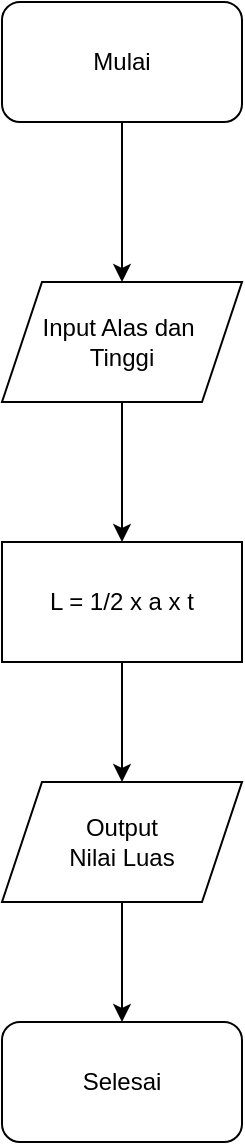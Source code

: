 <mxfile version="20.8.16" type="device"><diagram id="E6_US9MHYfS_NzTWkeCy" name="Page-2"><mxGraphModel dx="722" dy="663" grid="1" gridSize="10" guides="1" tooltips="1" connect="1" arrows="1" fold="1" page="1" pageScale="1" pageWidth="850" pageHeight="1100" math="0" shadow="0"><root><mxCell id="0"/><mxCell id="1" parent="0"/><mxCell id="ZcsoXc6nom99iTHk0_uF-7" value="" style="edgeStyle=orthogonalEdgeStyle;rounded=0;orthogonalLoop=1;jettySize=auto;html=1;" parent="1" source="ZcsoXc6nom99iTHk0_uF-2" target="ZcsoXc6nom99iTHk0_uF-3" edge="1"><mxGeometry relative="1" as="geometry"/></mxCell><mxCell id="ZcsoXc6nom99iTHk0_uF-2" value="Mulai" style="rounded=1;whiteSpace=wrap;html=1;" parent="1" vertex="1"><mxGeometry x="320" y="80" width="120" height="60" as="geometry"/></mxCell><mxCell id="ZcsoXc6nom99iTHk0_uF-8" value="" style="edgeStyle=orthogonalEdgeStyle;rounded=0;orthogonalLoop=1;jettySize=auto;html=1;" parent="1" source="ZcsoXc6nom99iTHk0_uF-3" target="ZcsoXc6nom99iTHk0_uF-4" edge="1"><mxGeometry relative="1" as="geometry"/></mxCell><mxCell id="ZcsoXc6nom99iTHk0_uF-3" value="Input Alas dan&amp;nbsp;&lt;br&gt;Tinggi" style="shape=parallelogram;perimeter=parallelogramPerimeter;whiteSpace=wrap;html=1;fixedSize=1;" parent="1" vertex="1"><mxGeometry x="320" y="220" width="120" height="60" as="geometry"/></mxCell><mxCell id="ZcsoXc6nom99iTHk0_uF-9" value="" style="edgeStyle=orthogonalEdgeStyle;rounded=0;orthogonalLoop=1;jettySize=auto;html=1;" parent="1" source="ZcsoXc6nom99iTHk0_uF-4" target="ZcsoXc6nom99iTHk0_uF-5" edge="1"><mxGeometry relative="1" as="geometry"/></mxCell><mxCell id="ZcsoXc6nom99iTHk0_uF-4" value="L = 1/2 x a x t" style="rounded=0;whiteSpace=wrap;html=1;" parent="1" vertex="1"><mxGeometry x="320" y="350" width="120" height="60" as="geometry"/></mxCell><mxCell id="ZcsoXc6nom99iTHk0_uF-10" value="" style="edgeStyle=orthogonalEdgeStyle;rounded=0;orthogonalLoop=1;jettySize=auto;html=1;" parent="1" source="ZcsoXc6nom99iTHk0_uF-5" target="ZcsoXc6nom99iTHk0_uF-6" edge="1"><mxGeometry relative="1" as="geometry"/></mxCell><mxCell id="ZcsoXc6nom99iTHk0_uF-5" value="Output &lt;br&gt;Nilai Luas" style="shape=parallelogram;perimeter=parallelogramPerimeter;whiteSpace=wrap;html=1;fixedSize=1;" parent="1" vertex="1"><mxGeometry x="320" y="470" width="120" height="60" as="geometry"/></mxCell><mxCell id="ZcsoXc6nom99iTHk0_uF-6" value="Selesai" style="rounded=1;whiteSpace=wrap;html=1;" parent="1" vertex="1"><mxGeometry x="320" y="590" width="120" height="60" as="geometry"/></mxCell></root></mxGraphModel></diagram></mxfile>